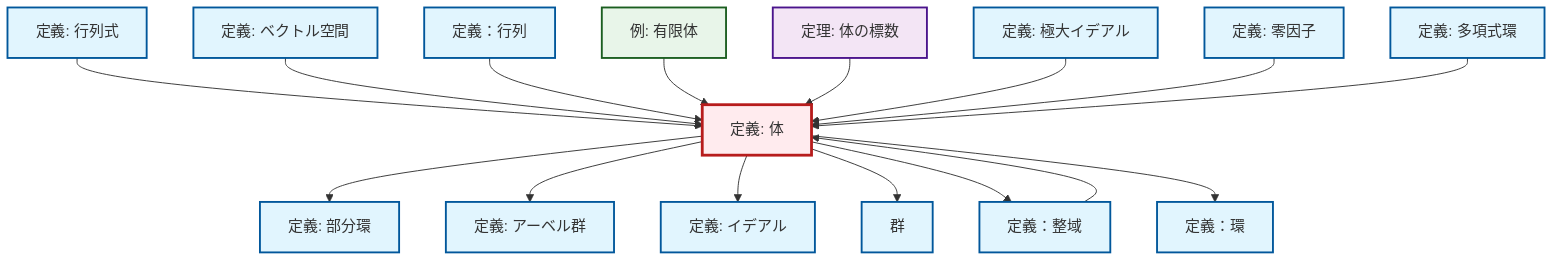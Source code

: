 graph TD
    classDef definition fill:#e1f5fe,stroke:#01579b,stroke-width:2px
    classDef theorem fill:#f3e5f5,stroke:#4a148c,stroke-width:2px
    classDef axiom fill:#fff3e0,stroke:#e65100,stroke-width:2px
    classDef example fill:#e8f5e9,stroke:#1b5e20,stroke-width:2px
    classDef current fill:#ffebee,stroke:#b71c1c,stroke-width:3px
    def-polynomial-ring["定義: 多項式環"]:::definition
    def-field["定義: 体"]:::definition
    def-ring["定義：環"]:::definition
    def-subring["定義: 部分環"]:::definition
    def-vector-space["定義: ベクトル空間"]:::definition
    def-maximal-ideal["定義: 極大イデアル"]:::definition
    thm-field-characteristic["定理: 体の標数"]:::theorem
    ex-finite-field["例: 有限体"]:::example
    def-abelian-group["定義: アーベル群"]:::definition
    def-matrix["定義：行列"]:::definition
    def-determinant["定義: 行列式"]:::definition
    def-integral-domain["定義：整域"]:::definition
    def-ideal["定義: イデアル"]:::definition
    def-group["群"]:::definition
    def-zero-divisor["定義: 零因子"]:::definition
    def-determinant --> def-field
    def-vector-space --> def-field
    def-matrix --> def-field
    ex-finite-field --> def-field
    def-field --> def-subring
    thm-field-characteristic --> def-field
    def-maximal-ideal --> def-field
    def-field --> def-abelian-group
    def-zero-divisor --> def-field
    def-polynomial-ring --> def-field
    def-field --> def-ideal
    def-field --> def-group
    def-integral-domain --> def-field
    def-field --> def-integral-domain
    def-field --> def-ring
    class def-field current